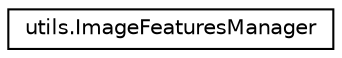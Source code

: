 digraph "Graphical Class Hierarchy"
{
 // LATEX_PDF_SIZE
  edge [fontname="Helvetica",fontsize="10",labelfontname="Helvetica",labelfontsize="10"];
  node [fontname="Helvetica",fontsize="10",shape=record];
  rankdir="LR";
  Node0 [label="utils.ImageFeaturesManager",height=0.2,width=0.4,color="black", fillcolor="white", style="filled",URL="$classutils_1_1_image_features_manager.html",tooltip=" "];
}
